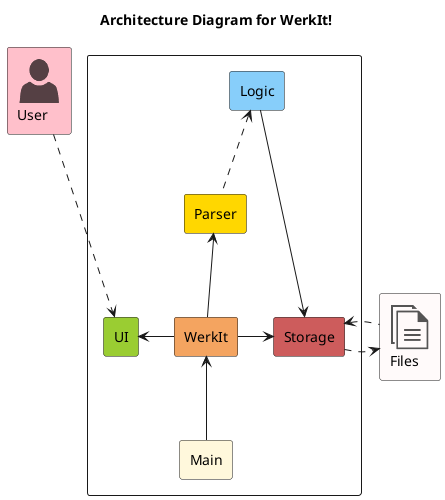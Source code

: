 @startuml
!include <office/Concepts/documents>
!include <office/Users/user>

rectangle "<$user>\nUser" as User #Pink
rectangle "<$documents>\nFiles" as Files #Snow

title Architecture Diagram for WerkIt!
rectangle {
rectangle UI #YellowGreen
rectangle Logic #LightSkyBlue
rectangle Parser #Gold
rectangle WerkIt #Sandybrown
rectangle Main #Cornsilk
rectangle Storage #IndianRed
}

UI<.-up-User
Main-up->WerkIt
WerkIt-up->Parser
Parser-up.>Logic
Logic-right->Storage
WerkIt-right->Storage
WerkIt-left->UI
Storage-right.>Files
Files-left.>Storage

@enduml
